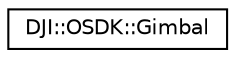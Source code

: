 digraph "Graphical Class Hierarchy"
{
 // INTERACTIVE_SVG=YES
 // LATEX_PDF_SIZE
  edge [fontname="Helvetica",fontsize="10",labelfontname="Helvetica",labelfontsize="10"];
  node [fontname="Helvetica",fontsize="10",shape=record];
  rankdir="LR";
  Node0 [label="DJI::OSDK::Gimbal",height=0.2,width=0.4,color="black", fillcolor="white", style="filled",URL="$classDJI_1_1OSDK_1_1Gimbal.html",tooltip="The Gimbal class for controlling gimbal-related functions."];
}
